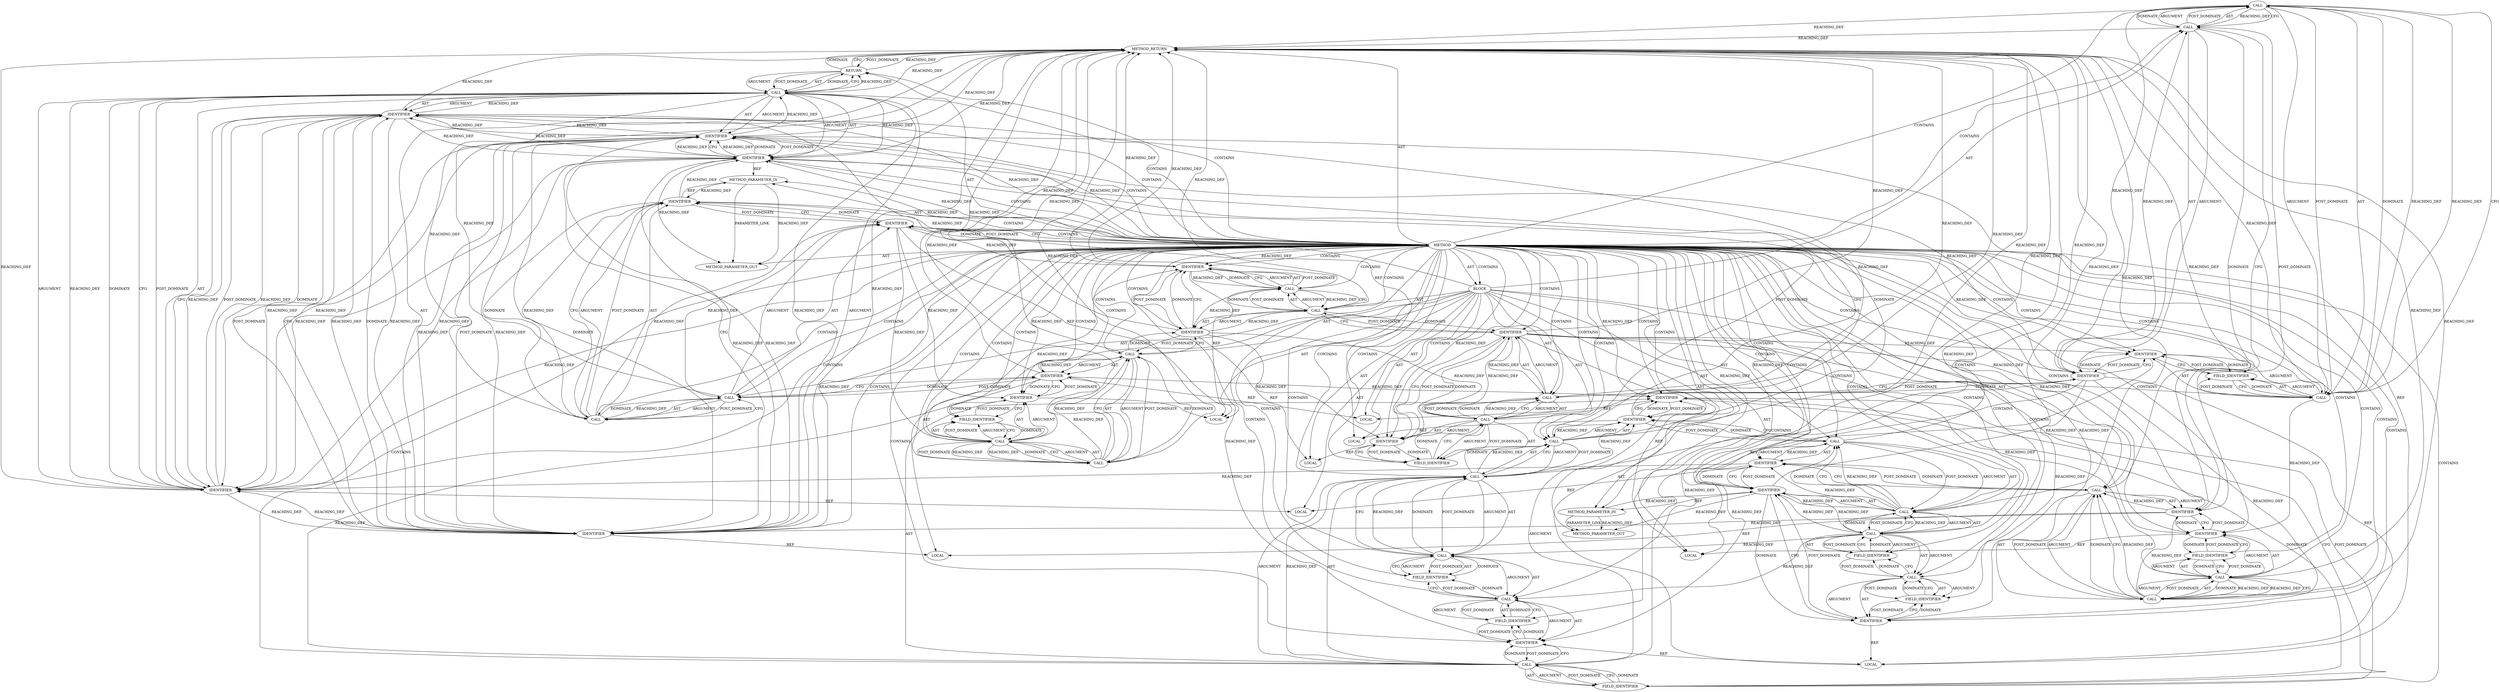 digraph {
  10939 [label=CALL ORDER=2 ARGUMENT_INDEX=2 CODE="&rec->msg_plaintext" COLUMN_NUMBER=26 METHOD_FULL_NAME="<operator>.addressOf" LINE_NUMBER=336 TYPE_FULL_NAME="<empty>" DISPATCH_TYPE="STATIC_DISPATCH" SIGNATURE="" NAME="<operator>.addressOf"]
  10965 [label=IDENTIFIER ORDER=1 ARGUMENT_INDEX=1 CODE="prot" COLUMN_NUMBER=9 LINE_NUMBER=349 TYPE_FULL_NAME="tls_prot_info*" NAME="prot"]
  10960 [label=FIELD_IDENTIFIER ORDER=2 ARGUMENT_INDEX=2 CODE="size" COLUMN_NUMBER=19 LINE_NUMBER=344 CANONICAL_NAME="size"]
  10909 [label=METHOD COLUMN_NUMBER=1 LINE_NUMBER=330 COLUMN_NUMBER_END=1 IS_EXTERNAL=false SIGNATURE="int tls_clone_plaintext_msg (sock*,int)" NAME="tls_clone_plaintext_msg" AST_PARENT_TYPE="TYPE_DECL" AST_PARENT_FULL_NAME="tls_sw.c:<global>" ORDER=13 CODE="static int tls_clone_plaintext_msg(struct sock *sk, int required)
{
	struct tls_context *tls_ctx = tls_get_ctx(sk);
	struct tls_prot_info *prot = &tls_ctx->prot_info;
	struct tls_sw_context_tx *ctx = tls_sw_ctx_tx(tls_ctx);
	struct tls_rec *rec = ctx->open_rec;
	struct sk_msg *msg_pl = &rec->msg_plaintext;
	struct sk_msg *msg_en = &rec->msg_encrypted;
	int skip, len;

	/* We add page references worth len bytes from encrypted sg
	 * at the end of plaintext sg. It is guaranteed that msg_en
	 * has enough required room (ensured by caller).
	 */
	len = required - msg_pl->sg.size;

	/* Skip initial bytes in msg_en's data to be able to use
	 * same offset of both plain and encrypted data.
	 */
	skip = prot->prepend_size + msg_pl->sg.size;

	return sk_msg_clone(sk, msg_pl, msg_en, skip, len);
}" FULL_NAME="tls_clone_plaintext_msg" LINE_NUMBER_END=352 FILENAME="tls_sw.c"]
  10929 [label=IDENTIFIER ORDER=1 ARGUMENT_INDEX=1 CODE="tls_ctx" COLUMN_NUMBER=48 LINE_NUMBER=334 TYPE_FULL_NAME="tls_context*" NAME="tls_ctx"]
  10922 [label=CALL ORDER=1 ARGUMENT_INDEX=1 CODE="tls_ctx->prot_info" COLUMN_NUMBER=32 METHOD_FULL_NAME="<operator>.indirectFieldAccess" LINE_NUMBER=333 TYPE_FULL_NAME="<empty>" DISPATCH_TYPE="STATIC_DISPATCH" SIGNATURE="" NAME="<operator>.indirectFieldAccess"]
  10915 [label=IDENTIFIER ORDER=1 ARGUMENT_INDEX=1 CODE="tls_ctx" COLUMN_NUMBER=22 LINE_NUMBER=332 TYPE_FULL_NAME="tls_context*" NAME="tls_ctx"]
  10937 [label=CALL ORDER=10 ARGUMENT_INDEX=-1 CODE="*msg_pl = &rec->msg_plaintext" COLUMN_NUMBER=16 METHOD_FULL_NAME="<operator>.assignment" LINE_NUMBER=336 TYPE_FULL_NAME="<empty>" DISPATCH_TYPE="STATIC_DISPATCH" SIGNATURE="" NAME="<operator>.assignment"]
  10947 [label=CALL ORDER=1 ARGUMENT_INDEX=1 CODE="rec->msg_encrypted" COLUMN_NUMBER=27 METHOD_FULL_NAME="<operator>.indirectFieldAccess" LINE_NUMBER=337 TYPE_FULL_NAME="<empty>" DISPATCH_TYPE="STATIC_DISPATCH" SIGNATURE="" NAME="<operator>.indirectFieldAccess"]
  10910 [label=METHOD_PARAMETER_IN ORDER=1 CODE="struct sock *sk" IS_VARIADIC=false COLUMN_NUMBER=36 LINE_NUMBER=330 TYPE_FULL_NAME="sock*" EVALUATION_STRATEGY="BY_VALUE" INDEX=1 NAME="sk"]
  10918 [label=LOCAL ORDER=3 CODE="struct tls_prot_info* prot" COLUMN_NUMBER=23 LINE_NUMBER=333 TYPE_FULL_NAME="tls_prot_info*" NAME="prot"]
  10971 [label=FIELD_IDENTIFIER ORDER=2 ARGUMENT_INDEX=2 CODE="size" COLUMN_NUMBER=30 LINE_NUMBER=349 CANONICAL_NAME="size"]
  10928 [label=CALL ORDER=2 ARGUMENT_INDEX=2 CODE="tls_sw_ctx_tx(tls_ctx)" COLUMN_NUMBER=34 METHOD_FULL_NAME="tls_sw_ctx_tx" LINE_NUMBER=334 TYPE_FULL_NAME="<empty>" DISPATCH_TYPE="STATIC_DISPATCH" SIGNATURE="" NAME="tls_sw_ctx_tx"]
  10942 [label=FIELD_IDENTIFIER ORDER=2 ARGUMENT_INDEX=2 CODE="msg_plaintext" COLUMN_NUMBER=27 LINE_NUMBER=336 CANONICAL_NAME="msg_plaintext"]
  10977 [label=IDENTIFIER ORDER=4 ARGUMENT_INDEX=4 CODE="skip" COLUMN_NUMBER=42 LINE_NUMBER=351 TYPE_FULL_NAME="int" NAME="skip"]
  10912 [label=BLOCK ORDER=3 ARGUMENT_INDEX=-1 CODE="{
	struct tls_context *tls_ctx = tls_get_ctx(sk);
	struct tls_prot_info *prot = &tls_ctx->prot_info;
	struct tls_sw_context_tx *ctx = tls_sw_ctx_tx(tls_ctx);
	struct tls_rec *rec = ctx->open_rec;
	struct sk_msg *msg_pl = &rec->msg_plaintext;
	struct sk_msg *msg_en = &rec->msg_encrypted;
	int skip, len;

	/* We add page references worth len bytes from encrypted sg
	 * at the end of plaintext sg. It is guaranteed that msg_en
	 * has enough required room (ensured by caller).
	 */
	len = required - msg_pl->sg.size;

	/* Skip initial bytes in msg_en's data to be able to use
	 * same offset of both plain and encrypted data.
	 */
	skip = prot->prepend_size + msg_pl->sg.size;

	return sk_msg_clone(sk, msg_pl, msg_en, skip, len);
}" COLUMN_NUMBER=1 LINE_NUMBER=331 TYPE_FULL_NAME="void"]
  10941 [label=IDENTIFIER ORDER=1 ARGUMENT_INDEX=1 CODE="rec" COLUMN_NUMBER=27 LINE_NUMBER=336 TYPE_FULL_NAME="tls_rec*" NAME="rec"]
  10949 [label=FIELD_IDENTIFIER ORDER=2 ARGUMENT_INDEX=2 CODE="msg_encrypted" COLUMN_NUMBER=27 LINE_NUMBER=337 CANONICAL_NAME="msg_encrypted"]
  10936 [label=LOCAL ORDER=9 CODE="struct sk_msg* msg_pl" COLUMN_NUMBER=16 LINE_NUMBER=336 TYPE_FULL_NAME="sk_msg*" NAME="msg_pl"]
  10943 [label=LOCAL ORDER=11 CODE="struct sk_msg* msg_en" COLUMN_NUMBER=16 LINE_NUMBER=337 TYPE_FULL_NAME="sk_msg*" NAME="msg_en"]
  10962 [label=IDENTIFIER ORDER=1 ARGUMENT_INDEX=1 CODE="skip" COLUMN_NUMBER=2 LINE_NUMBER=349 TYPE_FULL_NAME="int" NAME="skip"]
  10927 [label=IDENTIFIER ORDER=1 ARGUMENT_INDEX=1 CODE="ctx" COLUMN_NUMBER=28 LINE_NUMBER=334 TYPE_FULL_NAME="tls_sw_context_tx*" NAME="ctx"]
  10938 [label=IDENTIFIER ORDER=1 ARGUMENT_INDEX=1 CODE="msg_pl" COLUMN_NUMBER=17 LINE_NUMBER=336 TYPE_FULL_NAME="sk_msg*" NAME="msg_pl"]
  10926 [label=CALL ORDER=6 ARGUMENT_INDEX=-1 CODE="*ctx = tls_sw_ctx_tx(tls_ctx)" COLUMN_NUMBER=27 METHOD_FULL_NAME="<operator>.assignment" LINE_NUMBER=334 TYPE_FULL_NAME="<empty>" DISPATCH_TYPE="STATIC_DISPATCH" SIGNATURE="" NAME="<operator>.assignment"]
  10940 [label=CALL ORDER=1 ARGUMENT_INDEX=1 CODE="rec->msg_plaintext" COLUMN_NUMBER=27 METHOD_FULL_NAME="<operator>.indirectFieldAccess" LINE_NUMBER=336 TYPE_FULL_NAME="<empty>" DISPATCH_TYPE="STATIC_DISPATCH" SIGNATURE="" NAME="<operator>.indirectFieldAccess"]
  10921 [label=CALL ORDER=2 ARGUMENT_INDEX=2 CODE="&tls_ctx->prot_info" COLUMN_NUMBER=31 METHOD_FULL_NAME="<operator>.addressOf" LINE_NUMBER=333 TYPE_FULL_NAME="<empty>" DISPATCH_TYPE="STATIC_DISPATCH" SIGNATURE="" NAME="<operator>.addressOf"]
  10975 [label=IDENTIFIER ORDER=2 ARGUMENT_INDEX=2 CODE="msg_pl" COLUMN_NUMBER=26 LINE_NUMBER=351 TYPE_FULL_NAME="sk_msg*" NAME="msg_pl"]
  10978 [label=IDENTIFIER ORDER=5 ARGUMENT_INDEX=5 CODE="len" COLUMN_NUMBER=48 LINE_NUMBER=351 TYPE_FULL_NAME="int" NAME="len"]
  10914 [label=CALL ORDER=2 ARGUMENT_INDEX=-1 CODE="*tls_ctx = tls_get_ctx(sk)" COLUMN_NUMBER=21 METHOD_FULL_NAME="<operator>.assignment" LINE_NUMBER=332 TYPE_FULL_NAME="<empty>" DISPATCH_TYPE="STATIC_DISPATCH" SIGNATURE="" NAME="<operator>.assignment"]
  10934 [label=IDENTIFIER ORDER=1 ARGUMENT_INDEX=1 CODE="ctx" COLUMN_NUMBER=24 LINE_NUMBER=335 TYPE_FULL_NAME="tls_sw_context_tx*" NAME="ctx"]
  10966 [label=FIELD_IDENTIFIER ORDER=2 ARGUMENT_INDEX=2 CODE="prepend_size" COLUMN_NUMBER=9 LINE_NUMBER=349 CANONICAL_NAME="prepend_size"]
  10917 [label=IDENTIFIER ORDER=1 ARGUMENT_INDEX=1 CODE="sk" COLUMN_NUMBER=44 LINE_NUMBER=332 TYPE_FULL_NAME="sock*" NAME="sk"]
  10924 [label=FIELD_IDENTIFIER ORDER=2 ARGUMENT_INDEX=2 CODE="prot_info" COLUMN_NUMBER=32 LINE_NUMBER=333 CANONICAL_NAME="prot_info"]
  10930 [label=LOCAL ORDER=7 CODE="struct tls_rec* rec" COLUMN_NUMBER=17 LINE_NUMBER=335 TYPE_FULL_NAME="tls_rec*" NAME="rec"]
  21575 [label=METHOD_PARAMETER_OUT ORDER=2 CODE="int required" IS_VARIADIC=false COLUMN_NUMBER=53 LINE_NUMBER=330 TYPE_FULL_NAME="int" EVALUATION_STRATEGY="BY_VALUE" INDEX=2 NAME="required"]
  10923 [label=IDENTIFIER ORDER=1 ARGUMENT_INDEX=1 CODE="tls_ctx" COLUMN_NUMBER=32 LINE_NUMBER=333 TYPE_FULL_NAME="tls_context*" NAME="tls_ctx"]
  10952 [label=CALL ORDER=15 ARGUMENT_INDEX=-1 CODE="len = required - msg_pl->sg.size" COLUMN_NUMBER=2 METHOD_FULL_NAME="<operator>.assignment" LINE_NUMBER=344 TYPE_FULL_NAME="<empty>" DISPATCH_TYPE="STATIC_DISPATCH" SIGNATURE="" NAME="<operator>.assignment"]
  10973 [label=CALL ORDER=1 ARGUMENT_INDEX=-1 CODE="sk_msg_clone(sk, msg_pl, msg_en, skip, len)" COLUMN_NUMBER=9 METHOD_FULL_NAME="sk_msg_clone" LINE_NUMBER=351 TYPE_FULL_NAME="<empty>" DISPATCH_TYPE="STATIC_DISPATCH" SIGNATURE="" NAME="sk_msg_clone"]
  10976 [label=IDENTIFIER ORDER=3 ARGUMENT_INDEX=3 CODE="msg_en" COLUMN_NUMBER=34 LINE_NUMBER=351 TYPE_FULL_NAME="sk_msg*" NAME="msg_en"]
  10964 [label=CALL ORDER=1 ARGUMENT_INDEX=1 CODE="prot->prepend_size" COLUMN_NUMBER=9 METHOD_FULL_NAME="<operator>.indirectFieldAccess" LINE_NUMBER=349 TYPE_FULL_NAME="<empty>" DISPATCH_TYPE="STATIC_DISPATCH" SIGNATURE="" NAME="<operator>.indirectFieldAccess"]
  10919 [label=CALL ORDER=4 ARGUMENT_INDEX=-1 CODE="*prot = &tls_ctx->prot_info" COLUMN_NUMBER=23 METHOD_FULL_NAME="<operator>.assignment" LINE_NUMBER=333 TYPE_FULL_NAME="<empty>" DISPATCH_TYPE="STATIC_DISPATCH" SIGNATURE="" NAME="<operator>.assignment"]
  10961 [label=CALL ORDER=16 ARGUMENT_INDEX=-1 CODE="skip = prot->prepend_size + msg_pl->sg.size" COLUMN_NUMBER=2 METHOD_FULL_NAME="<operator>.assignment" LINE_NUMBER=349 TYPE_FULL_NAME="<empty>" DISPATCH_TYPE="STATIC_DISPATCH" SIGNATURE="" NAME="<operator>.assignment"]
  10954 [label=CALL ORDER=2 ARGUMENT_INDEX=2 CODE="required - msg_pl->sg.size" COLUMN_NUMBER=8 METHOD_FULL_NAME="<operator>.subtraction" LINE_NUMBER=344 TYPE_FULL_NAME="<empty>" DISPATCH_TYPE="STATIC_DISPATCH" SIGNATURE="" NAME="<operator>.subtraction"]
  10935 [label=FIELD_IDENTIFIER ORDER=2 ARGUMENT_INDEX=2 CODE="open_rec" COLUMN_NUMBER=24 LINE_NUMBER=335 CANONICAL_NAME="open_rec"]
  10932 [label=IDENTIFIER ORDER=1 ARGUMENT_INDEX=1 CODE="rec" COLUMN_NUMBER=18 LINE_NUMBER=335 TYPE_FULL_NAME="tls_rec*" NAME="rec"]
  10974 [label=IDENTIFIER ORDER=1 ARGUMENT_INDEX=1 CODE="sk" COLUMN_NUMBER=22 LINE_NUMBER=351 TYPE_FULL_NAME="sock*" NAME="sk"]
  10958 [label=IDENTIFIER ORDER=1 ARGUMENT_INDEX=1 CODE="msg_pl" COLUMN_NUMBER=19 LINE_NUMBER=344 TYPE_FULL_NAME="sk_msg*" NAME="msg_pl"]
  10931 [label=CALL ORDER=8 ARGUMENT_INDEX=-1 CODE="*rec = ctx->open_rec" COLUMN_NUMBER=17 METHOD_FULL_NAME="<operator>.assignment" LINE_NUMBER=335 TYPE_FULL_NAME="<empty>" DISPATCH_TYPE="STATIC_DISPATCH" SIGNATURE="" NAME="<operator>.assignment"]
  10955 [label=IDENTIFIER ORDER=1 ARGUMENT_INDEX=1 CODE="required" COLUMN_NUMBER=8 LINE_NUMBER=344 TYPE_FULL_NAME="int" NAME="required"]
  10948 [label=IDENTIFIER ORDER=1 ARGUMENT_INDEX=1 CODE="rec" COLUMN_NUMBER=27 LINE_NUMBER=337 TYPE_FULL_NAME="tls_rec*" NAME="rec"]
  10963 [label=CALL ORDER=2 ARGUMENT_INDEX=2 CODE="prot->prepend_size + msg_pl->sg.size" COLUMN_NUMBER=9 METHOD_FULL_NAME="<operator>.addition" LINE_NUMBER=349 TYPE_FULL_NAME="<empty>" DISPATCH_TYPE="STATIC_DISPATCH" SIGNATURE="" NAME="<operator>.addition"]
  10950 [label=LOCAL ORDER=13 CODE="int skip" COLUMN_NUMBER=6 LINE_NUMBER=338 TYPE_FULL_NAME="int" NAME="skip"]
  10953 [label=IDENTIFIER ORDER=1 ARGUMENT_INDEX=1 CODE="len" COLUMN_NUMBER=2 LINE_NUMBER=344 TYPE_FULL_NAME="int" NAME="len"]
  10946 [label=CALL ORDER=2 ARGUMENT_INDEX=2 CODE="&rec->msg_encrypted" COLUMN_NUMBER=26 METHOD_FULL_NAME="<operator>.addressOf" LINE_NUMBER=337 TYPE_FULL_NAME="<empty>" DISPATCH_TYPE="STATIC_DISPATCH" SIGNATURE="" NAME="<operator>.addressOf"]
  10959 [label=FIELD_IDENTIFIER ORDER=2 ARGUMENT_INDEX=2 CODE="sg" COLUMN_NUMBER=19 LINE_NUMBER=344 CANONICAL_NAME="sg"]
  10951 [label=LOCAL ORDER=14 CODE="int len" COLUMN_NUMBER=12 LINE_NUMBER=338 TYPE_FULL_NAME="int" NAME="len"]
  10972 [label=RETURN ORDER=17 ARGUMENT_INDEX=-1 CODE="return sk_msg_clone(sk, msg_pl, msg_en, skip, len);" COLUMN_NUMBER=2 LINE_NUMBER=351]
  10925 [label=LOCAL ORDER=5 CODE="struct tls_sw_context_tx* ctx" COLUMN_NUMBER=27 LINE_NUMBER=334 TYPE_FULL_NAME="tls_sw_context_tx*" NAME="ctx"]
  10911 [label=METHOD_PARAMETER_IN ORDER=2 CODE="int required" IS_VARIADIC=false COLUMN_NUMBER=53 LINE_NUMBER=330 TYPE_FULL_NAME="int" EVALUATION_STRATEGY="BY_VALUE" INDEX=2 NAME="required"]
  10967 [label=CALL ORDER=2 ARGUMENT_INDEX=2 CODE="msg_pl->sg.size" COLUMN_NUMBER=30 METHOD_FULL_NAME="<operator>.fieldAccess" LINE_NUMBER=349 TYPE_FULL_NAME="<empty>" DISPATCH_TYPE="STATIC_DISPATCH" SIGNATURE="" NAME="<operator>.fieldAccess"]
  10956 [label=CALL ORDER=2 ARGUMENT_INDEX=2 CODE="msg_pl->sg.size" COLUMN_NUMBER=19 METHOD_FULL_NAME="<operator>.fieldAccess" LINE_NUMBER=344 TYPE_FULL_NAME="<empty>" DISPATCH_TYPE="STATIC_DISPATCH" SIGNATURE="" NAME="<operator>.fieldAccess"]
  10913 [label=LOCAL ORDER=1 CODE="struct tls_context* tls_ctx" COLUMN_NUMBER=21 LINE_NUMBER=332 TYPE_FULL_NAME="tls_context*" NAME="tls_ctx"]
  10945 [label=IDENTIFIER ORDER=1 ARGUMENT_INDEX=1 CODE="msg_en" COLUMN_NUMBER=17 LINE_NUMBER=337 TYPE_FULL_NAME="sk_msg*" NAME="msg_en"]
  10969 [label=IDENTIFIER ORDER=1 ARGUMENT_INDEX=1 CODE="msg_pl" COLUMN_NUMBER=30 LINE_NUMBER=349 TYPE_FULL_NAME="sk_msg*" NAME="msg_pl"]
  10979 [label=METHOD_RETURN ORDER=4 CODE="RET" COLUMN_NUMBER=1 LINE_NUMBER=330 TYPE_FULL_NAME="int" EVALUATION_STRATEGY="BY_VALUE"]
  10970 [label=FIELD_IDENTIFIER ORDER=2 ARGUMENT_INDEX=2 CODE="sg" COLUMN_NUMBER=30 LINE_NUMBER=349 CANONICAL_NAME="sg"]
  10968 [label=CALL ORDER=1 ARGUMENT_INDEX=1 CODE="msg_pl->sg" COLUMN_NUMBER=30 METHOD_FULL_NAME="<operator>.indirectFieldAccess" LINE_NUMBER=349 TYPE_FULL_NAME="<empty>" DISPATCH_TYPE="STATIC_DISPATCH" SIGNATURE="" NAME="<operator>.indirectFieldAccess"]
  10957 [label=CALL ORDER=1 ARGUMENT_INDEX=1 CODE="msg_pl->sg" COLUMN_NUMBER=19 METHOD_FULL_NAME="<operator>.indirectFieldAccess" LINE_NUMBER=344 TYPE_FULL_NAME="<empty>" DISPATCH_TYPE="STATIC_DISPATCH" SIGNATURE="" NAME="<operator>.indirectFieldAccess"]
  10920 [label=IDENTIFIER ORDER=1 ARGUMENT_INDEX=1 CODE="prot" COLUMN_NUMBER=24 LINE_NUMBER=333 TYPE_FULL_NAME="tls_prot_info*" NAME="prot"]
  10933 [label=CALL ORDER=2 ARGUMENT_INDEX=2 CODE="ctx->open_rec" COLUMN_NUMBER=24 METHOD_FULL_NAME="<operator>.indirectFieldAccess" LINE_NUMBER=335 TYPE_FULL_NAME="<empty>" DISPATCH_TYPE="STATIC_DISPATCH" SIGNATURE="" NAME="<operator>.indirectFieldAccess"]
  10916 [label=CALL ORDER=2 ARGUMENT_INDEX=2 CODE="tls_get_ctx(sk)" COLUMN_NUMBER=32 METHOD_FULL_NAME="tls_get_ctx" LINE_NUMBER=332 TYPE_FULL_NAME="<empty>" DISPATCH_TYPE="STATIC_DISPATCH" SIGNATURE="" NAME="tls_get_ctx"]
  10944 [label=CALL ORDER=12 ARGUMENT_INDEX=-1 CODE="*msg_en = &rec->msg_encrypted" COLUMN_NUMBER=16 METHOD_FULL_NAME="<operator>.assignment" LINE_NUMBER=337 TYPE_FULL_NAME="<empty>" DISPATCH_TYPE="STATIC_DISPATCH" SIGNATURE="" NAME="<operator>.assignment"]
  21574 [label=METHOD_PARAMETER_OUT ORDER=1 CODE="struct sock *sk" IS_VARIADIC=false COLUMN_NUMBER=36 LINE_NUMBER=330 TYPE_FULL_NAME="sock*" EVALUATION_STRATEGY="BY_VALUE" INDEX=1 NAME="sk"]
  10967 -> 10968 [label=ARGUMENT ]
  10940 -> 10939 [label=DOMINATE ]
  10954 -> 10952 [label=DOMINATE ]
  10952 -> 10962 [label=DOMINATE ]
  10933 -> 10934 [label=AST ]
  10956 -> 10955 [label=REACHING_DEF VARIABLE="msg_pl->sg.size"]
  10957 -> 10958 [label=ARGUMENT ]
  10909 -> 10961 [label=CONTAINS ]
  10957 -> 10959 [label=ARGUMENT ]
  10977 -> 10975 [label=REACHING_DEF VARIABLE="skip"]
  10946 -> 10944 [label=DOMINATE ]
  10928 -> 10926 [label=REACHING_DEF VARIABLE="tls_sw_ctx_tx(tls_ctx)"]
  10976 -> 10978 [label=REACHING_DEF VARIABLE="msg_en"]
  10973 -> 10974 [label=ARGUMENT ]
  10909 -> 10915 [label=CFG ]
  10952 -> 10953 [label=AST ]
  10973 -> 10977 [label=ARGUMENT ]
  10934 -> 10935 [label=DOMINATE ]
  10909 -> 10929 [label=REACHING_DEF VARIABLE=""]
  10909 -> 10928 [label=CONTAINS ]
  10909 -> 10976 [label=REACHING_DEF VARIABLE=""]
  10940 -> 10941 [label=AST ]
  10964 -> 10965 [label=ARGUMENT ]
  10909 -> 10921 [label=CONTAINS ]
  10963 -> 10967 [label=POST_DOMINATE ]
  10938 -> 10968 [label=REACHING_DEF VARIABLE="msg_pl"]
  10944 -> 10946 [label=ARGUMENT ]
  10909 -> 10910 [label=AST ]
  10974 -> 10975 [label=CFG ]
  10932 -> 10947 [label=REACHING_DEF VARIABLE="rec"]
  10978 -> 10951 [label=REF ]
  10938 -> 10975 [label=REACHING_DEF VARIABLE="msg_pl"]
  10922 -> 10929 [label=REACHING_DEF VARIABLE="tls_ctx->prot_info"]
  10972 -> 10973 [label=AST ]
  10955 -> 10979 [label=REACHING_DEF VARIABLE="required"]
  10954 -> 10979 [label=REACHING_DEF VARIABLE="required - msg_pl->sg.size"]
  10909 -> 10970 [label=CONTAINS ]
  10964 -> 10963 [label=REACHING_DEF VARIABLE="prot->prepend_size"]
  10909 -> 10940 [label=CONTAINS ]
  10915 -> 10929 [label=REACHING_DEF VARIABLE="tls_ctx"]
  10957 -> 10958 [label=AST ]
  10956 -> 10960 [label=ARGUMENT ]
  10917 -> 10974 [label=REACHING_DEF VARIABLE="sk"]
  10921 -> 10919 [label=REACHING_DEF VARIABLE="&tls_ctx->prot_info"]
  10955 -> 10911 [label=REF ]
  10928 -> 10926 [label=CFG ]
  10919 -> 10979 [label=REACHING_DEF VARIABLE="*prot = &tls_ctx->prot_info"]
  10952 -> 10954 [label=POST_DOMINATE ]
  10929 -> 10927 [label=POST_DOMINATE ]
  10949 -> 10948 [label=POST_DOMINATE ]
  10909 -> 10978 [label=REACHING_DEF VARIABLE=""]
  10909 -> 10915 [label=CONTAINS ]
  10976 -> 10975 [label=POST_DOMINATE ]
  10960 -> 10956 [label=CFG ]
  10967 -> 10968 [label=AST ]
  10968 -> 10970 [label=ARGUMENT ]
  10919 -> 10927 [label=CFG ]
  10953 -> 10951 [label=REF ]
  10947 -> 10948 [label=AST ]
  10945 -> 10943 [label=REF ]
  10916 -> 10917 [label=ARGUMENT ]
  10931 -> 10938 [label=DOMINATE ]
  10914 -> 10920 [label=DOMINATE ]
  10915 -> 10917 [label=CFG ]
  10958 -> 10955 [label=POST_DOMINATE ]
  10973 -> 10977 [label=AST ]
  10976 -> 10979 [label=REACHING_DEF VARIABLE="msg_en"]
  10915 -> 10922 [label=REACHING_DEF VARIABLE="tls_ctx"]
  10960 -> 10957 [label=POST_DOMINATE ]
  10956 -> 10954 [label=DOMINATE ]
  10941 -> 10942 [label=DOMINATE ]
  10944 -> 10946 [label=AST ]
  10917 -> 10916 [label=DOMINATE ]
  10972 -> 10979 [label=REACHING_DEF VARIABLE="<RET>"]
  10967 -> 10971 [label=ARGUMENT ]
  10914 -> 10916 [label=AST ]
  10965 -> 10962 [label=POST_DOMINATE ]
  10909 -> 10979 [label=AST ]
  10934 -> 10932 [label=POST_DOMINATE ]
  10920 -> 10914 [label=POST_DOMINATE ]
  10909 -> 10956 [label=CONTAINS ]
  10909 -> 10962 [label=CONTAINS ]
  10937 -> 10938 [label=AST ]
  10915 -> 10923 [label=REACHING_DEF VARIABLE="tls_ctx"]
  10940 -> 10939 [label=REACHING_DEF VARIABLE="rec->msg_plaintext"]
  10940 -> 10939 [label=REACHING_DEF VARIABLE="rec->msg_plaintext"]
  10961 -> 10963 [label=AST ]
  10916 -> 10915 [label=REACHING_DEF VARIABLE="tls_get_ctx(sk)"]
  10932 -> 10934 [label=CFG ]
  10912 -> 10914 [label=AST ]
  10977 -> 10978 [label=REACHING_DEF VARIABLE="skip"]
  10946 -> 10979 [label=REACHING_DEF VARIABLE="&rec->msg_encrypted"]
  10953 -> 10944 [label=POST_DOMINATE ]
  10909 -> 10967 [label=CONTAINS ]
  10921 -> 10922 [label=ARGUMENT ]
  10976 -> 10943 [label=REF ]
  10920 -> 10964 [label=REACHING_DEF VARIABLE="prot"]
  10932 -> 10930 [label=REF ]
  10976 -> 10973 [label=REACHING_DEF VARIABLE="msg_en"]
  10946 -> 10944 [label=CFG ]
  10963 -> 10967 [label=ARGUMENT ]
  10962 -> 10950 [label=REF ]
  10978 -> 10975 [label=REACHING_DEF VARIABLE="len"]
  10962 -> 10952 [label=POST_DOMINATE ]
  10928 -> 10979 [label=REACHING_DEF VARIABLE="tls_sw_ctx_tx(tls_ctx)"]
  10921 -> 10922 [label=AST ]
  10962 -> 10965 [label=CFG ]
  10978 -> 10973 [label=REACHING_DEF VARIABLE="len"]
  10909 -> 10978 [label=CONTAINS ]
  10974 -> 10977 [label=REACHING_DEF VARIABLE="sk"]
  10909 -> 10975 [label=REACHING_DEF VARIABLE=""]
  10934 -> 10935 [label=CFG ]
  10946 -> 10947 [label=ARGUMENT ]
  10976 -> 10977 [label=CFG ]
  10919 -> 10920 [label=ARGUMENT ]
  10956 -> 10960 [label=AST ]
  10912 -> 10937 [label=AST ]
  10939 -> 10940 [label=ARGUMENT ]
  10909 -> 10955 [label=CONTAINS ]
  10909 -> 10949 [label=CONTAINS ]
  10912 -> 10930 [label=AST ]
  10964 -> 10966 [label=POST_DOMINATE ]
  10909 -> 10919 [label=CONTAINS ]
  10921 -> 10979 [label=REACHING_DEF VARIABLE="&tls_ctx->prot_info"]
  10963 -> 10964 [label=ARGUMENT ]
  10966 -> 10965 [label=POST_DOMINATE ]
  10927 -> 10926 [label=REACHING_DEF VARIABLE="ctx"]
  10920 -> 10919 [label=REACHING_DEF VARIABLE="prot"]
  10932 -> 10940 [label=REACHING_DEF VARIABLE="rec"]
  10909 -> 10958 [label=REACHING_DEF VARIABLE=""]
  10956 -> 10968 [label=REACHING_DEF VARIABLE="msg_pl->sg.size"]
  10968 -> 10969 [label=ARGUMENT ]
  10928 -> 10929 [label=ARGUMENT ]
  10938 -> 10958 [label=REACHING_DEF VARIABLE="msg_pl"]
  10937 -> 10979 [label=REACHING_DEF VARIABLE="*msg_pl = &rec->msg_plaintext"]
  10961 -> 10962 [label=ARGUMENT ]
  10927 -> 10933 [label=REACHING_DEF VARIABLE="ctx"]
  10965 -> 10966 [label=DOMINATE ]
  10940 -> 10942 [label=AST ]
  10945 -> 10937 [label=POST_DOMINATE ]
  10909 -> 10917 [label=CONTAINS ]
  10933 -> 10931 [label=DOMINATE ]
  10944 -> 10953 [label=DOMINATE ]
  10940 -> 10942 [label=ARGUMENT ]
  10974 -> 10975 [label=REACHING_DEF VARIABLE="sk"]
  10911 -> 21575 [label=PARAMETER_LINK ]
  10909 -> 10971 [label=CONTAINS ]
  10937 -> 10945 [label=DOMINATE ]
  10909 -> 10935 [label=CONTAINS ]
  10909 -> 10976 [label=CONTAINS ]
  10909 -> 10964 [label=CONTAINS ]
  10909 -> 10941 [label=CONTAINS ]
  10956 -> 10954 [label=CFG ]
  10954 -> 10955 [label=ARGUMENT ]
  10909 -> 10937 [label=CONTAINS ]
  10974 -> 10973 [label=REACHING_DEF VARIABLE="sk"]
  10909 -> 10948 [label=REACHING_DEF VARIABLE=""]
  10968 -> 10971 [label=DOMINATE ]
  10909 -> 10952 [label=CONTAINS ]
  10956 -> 10954 [label=REACHING_DEF VARIABLE="msg_pl->sg.size"]
  10909 -> 10968 [label=CONTAINS ]
  10964 -> 10966 [label=AST ]
  10948 -> 10945 [label=POST_DOMINATE ]
  10917 -> 10915 [label=POST_DOMINATE ]
  10944 -> 10946 [label=POST_DOMINATE ]
  10929 -> 10928 [label=REACHING_DEF VARIABLE="tls_ctx"]
  10909 -> 10977 [label=REACHING_DEF VARIABLE=""]
  10968 -> 10971 [label=CFG ]
  10945 -> 10944 [label=REACHING_DEF VARIABLE="msg_en"]
  10937 -> 10938 [label=ARGUMENT ]
  10909 -> 10932 [label=CONTAINS ]
  10927 -> 10979 [label=REACHING_DEF VARIABLE="ctx"]
  10977 -> 10976 [label=REACHING_DEF VARIABLE="skip"]
  10948 -> 10949 [label=CFG ]
  10915 -> 10913 [label=REF ]
  10909 -> 21575 [label=AST ]
  10963 -> 10979 [label=REACHING_DEF VARIABLE="prot->prepend_size + msg_pl->sg.size"]
  10963 -> 10961 [label=DOMINATE ]
  10937 -> 10945 [label=CFG ]
  10948 -> 10930 [label=REF ]
  10933 -> 10935 [label=ARGUMENT ]
  10975 -> 10974 [label=POST_DOMINATE ]
  10969 -> 10970 [label=CFG ]
  10963 -> 10964 [label=AST ]
  10974 -> 10961 [label=POST_DOMINATE ]
  10909 -> 10910 [label=REACHING_DEF VARIABLE=""]
  10961 -> 10963 [label=ARGUMENT ]
  10976 -> 10974 [label=REACHING_DEF VARIABLE="msg_en"]
  10947 -> 10949 [label=POST_DOMINATE ]
  10917 -> 10910 [label=REF ]
  10973 -> 10972 [label=DOMINATE ]
  10938 -> 10936 [label=REF ]
  10938 -> 10931 [label=POST_DOMINATE ]
  10956 -> 10967 [label=REACHING_DEF VARIABLE="msg_pl->sg.size"]
  10977 -> 10950 [label=REF ]
  10922 -> 10921 [label=REACHING_DEF VARIABLE="tls_ctx->prot_info"]
  10922 -> 10921 [label=REACHING_DEF VARIABLE="tls_ctx->prot_info"]
  10966 -> 10964 [label=CFG ]
  10954 -> 10953 [label=REACHING_DEF VARIABLE="required - msg_pl->sg.size"]
  10919 -> 10920 [label=AST ]
  10957 -> 10959 [label=AST ]
  10939 -> 10937 [label=REACHING_DEF VARIABLE="&rec->msg_plaintext"]
  10926 -> 10928 [label=POST_DOMINATE ]
  10911 -> 10955 [label=REACHING_DEF VARIABLE="required"]
  10916 -> 10914 [label=CFG ]
  10965 -> 10918 [label=REF ]
  10975 -> 10974 [label=REACHING_DEF VARIABLE="msg_pl"]
  10945 -> 10948 [label=CFG ]
  10909 -> 10965 [label=REACHING_DEF VARIABLE=""]
  10931 -> 10933 [label=ARGUMENT ]
  10961 -> 10962 [label=AST ]
  10959 -> 10958 [label=POST_DOMINATE ]
  10916 -> 10914 [label=DOMINATE ]
  10909 -> 10916 [label=CONTAINS ]
  10977 -> 10978 [label=DOMINATE ]
  10955 -> 10958 [label=DOMINATE ]
  10912 -> 10926 [label=AST ]
  10912 -> 10944 [label=AST ]
  10972 -> 10979 [label=DOMINATE ]
  10920 -> 10979 [label=REACHING_DEF VARIABLE="prot"]
  10926 -> 10927 [label=ARGUMENT ]
  10920 -> 10965 [label=REACHING_DEF VARIABLE="prot"]
  10962 -> 10965 [label=DOMINATE ]
  10974 -> 21574 [label=REACHING_DEF VARIABLE="sk"]
  10975 -> 10979 [label=REACHING_DEF VARIABLE="msg_pl"]
  10961 -> 10974 [label=CFG ]
  10923 -> 10924 [label=DOMINATE ]
  10931 -> 10932 [label=AST ]
  10974 -> 10976 [label=REACHING_DEF VARIABLE="sk"]
  10912 -> 10936 [label=AST ]
  10954 -> 10952 [label=CFG ]
  10914 -> 10915 [label=ARGUMENT ]
  10910 -> 21574 [label=REACHING_DEF VARIABLE="sk"]
  10927 -> 10929 [label=DOMINATE ]
  10922 -> 10924 [label=AST ]
  10978 -> 10974 [label=REACHING_DEF VARIABLE="len"]
  10938 -> 10937 [label=REACHING_DEF VARIABLE="msg_pl"]
  10933 -> 10932 [label=REACHING_DEF VARIABLE="ctx->open_rec"]
  10955 -> 21575 [label=REACHING_DEF VARIABLE="required"]
  10919 -> 10921 [label=POST_DOMINATE ]
  10909 -> 10922 [label=CONTAINS ]
  10909 -> 10958 [label=CONTAINS ]
  10909 -> 10929 [label=CONTAINS ]
  10909 -> 10942 [label=CONTAINS ]
  10975 -> 10976 [label=DOMINATE ]
  10914 -> 10916 [label=ARGUMENT ]
  10967 -> 10971 [label=POST_DOMINATE ]
  10969 -> 10970 [label=DOMINATE ]
  10932 -> 10979 [label=REACHING_DEF VARIABLE="rec"]
  10909 -> 10954 [label=CONTAINS ]
  10947 -> 10946 [label=DOMINATE ]
  10933 -> 10935 [label=AST ]
  10909 -> 10941 [label=REACHING_DEF VARIABLE=""]
  10909 -> 10965 [label=CONTAINS ]
  10972 -> 10973 [label=ARGUMENT ]
  10952 -> 10954 [label=ARGUMENT ]
  10909 -> 10920 [label=CONTAINS ]
  10973 -> 10974 [label=AST ]
  10926 -> 10927 [label=AST ]
  10968 -> 10970 [label=POST_DOMINATE ]
  10947 -> 10946 [label=REACHING_DEF VARIABLE="rec->msg_encrypted"]
  10947 -> 10946 [label=REACHING_DEF VARIABLE="rec->msg_encrypted"]
  10973 -> 10979 [label=REACHING_DEF VARIABLE="sk_msg_clone(sk, msg_pl, msg_en, skip, len)"]
  10975 -> 10976 [label=CFG ]
  10958 -> 10959 [label=CFG ]
  10919 -> 10921 [label=AST ]
  10921 -> 10919 [label=DOMINATE ]
  10927 -> 10925 [label=REF ]
  10909 -> 10945 [label=CONTAINS ]
  10961 -> 10979 [label=REACHING_DEF VARIABLE="skip = prot->prepend_size + msg_pl->sg.size"]
  10909 -> 10931 [label=CONTAINS ]
  10916 -> 10917 [label=POST_DOMINATE ]
  10956 -> 10957 [label=AST ]
  10968 -> 10969 [label=AST ]
  10954 -> 10956 [label=ARGUMENT ]
  10933 -> 10935 [label=POST_DOMINATE ]
  10940 -> 10942 [label=POST_DOMINATE ]
  10939 -> 10938 [label=REACHING_DEF VARIABLE="&rec->msg_plaintext"]
  10909 -> 10915 [label=DOMINATE ]
  10963 -> 10961 [label=CFG ]
  10958 -> 10959 [label=DOMINATE ]
  10935 -> 10933 [label=DOMINATE ]
  10955 -> 10954 [label=REACHING_DEF VARIABLE="required"]
  10932 -> 10941 [label=REACHING_DEF VARIABLE="rec"]
  10966 -> 10964 [label=DOMINATE ]
  10909 -> 10972 [label=CONTAINS ]
  10909 -> 10912 [label=AST ]
  10973 -> 10978 [label=ARGUMENT ]
  10922 -> 10979 [label=REACHING_DEF VARIABLE="tls_ctx->prot_info"]
  10953 -> 10978 [label=REACHING_DEF VARIABLE="len"]
  10963 -> 10962 [label=REACHING_DEF VARIABLE="prot->prepend_size + msg_pl->sg.size"]
  10946 -> 10947 [label=POST_DOMINATE ]
  10954 -> 10952 [label=REACHING_DEF VARIABLE="required - msg_pl->sg.size"]
  10941 -> 10930 [label=REF ]
  10909 -> 10947 [label=CONTAINS ]
  10973 -> 10975 [label=ARGUMENT ]
  10909 -> 10953 [label=CONTAINS ]
  10909 -> 10914 [label=CONTAINS ]
  10937 -> 10939 [label=ARGUMENT ]
  10975 -> 10973 [label=REACHING_DEF VARIABLE="msg_pl"]
  10935 -> 10933 [label=CFG ]
  10957 -> 10959 [label=POST_DOMINATE ]
  10915 -> 10914 [label=REACHING_DEF VARIABLE="tls_ctx"]
  10971 -> 10967 [label=DOMINATE ]
  10963 -> 10967 [label=AST ]
  10957 -> 10960 [label=CFG ]
  10967 -> 10963 [label=CFG ]
  10917 -> 10916 [label=REACHING_DEF VARIABLE="sk"]
  10946 -> 10944 [label=REACHING_DEF VARIABLE="&rec->msg_encrypted"]
  10909 -> 10977 [label=CONTAINS ]
  10909 -> 10912 [label=CONTAINS ]
  10944 -> 10945 [label=ARGUMENT ]
  10933 -> 10979 [label=REACHING_DEF VARIABLE="ctx->open_rec"]
  10969 -> 10964 [label=POST_DOMINATE ]
  10952 -> 10953 [label=ARGUMENT ]
  10931 -> 10979 [label=REACHING_DEF VARIABLE="*rec = ctx->open_rec"]
  10958 -> 10936 [label=REF ]
  10973 -> 10972 [label=CFG ]
  10928 -> 10929 [label=AST ]
  10974 -> 10975 [label=DOMINATE ]
  10947 -> 10979 [label=REACHING_DEF VARIABLE="rec->msg_encrypted"]
  10977 -> 10978 [label=CFG ]
  10964 -> 10965 [label=AST ]
  10953 -> 10955 [label=DOMINATE ]
  10973 -> 10978 [label=POST_DOMINATE ]
  10952 -> 10979 [label=REACHING_DEF VARIABLE="len = required - msg_pl->sg.size"]
  10912 -> 10961 [label=AST ]
  10960 -> 10956 [label=DOMINATE ]
  10940 -> 10941 [label=ARGUMENT ]
  10924 -> 10923 [label=POST_DOMINATE ]
  10947 -> 10948 [label=ARGUMENT ]
  10920 -> 10918 [label=REF ]
  10933 -> 10931 [label=REACHING_DEF VARIABLE="ctx->open_rec"]
  10912 -> 10919 [label=AST ]
  10909 -> 10924 [label=CONTAINS ]
  10955 -> 10958 [label=CFG ]
  10956 -> 10957 [label=ARGUMENT ]
  10941 -> 10938 [label=POST_DOMINATE ]
  10909 -> 10975 [label=CONTAINS ]
  10978 -> 10976 [label=REACHING_DEF VARIABLE="len"]
  10931 -> 10938 [label=CFG ]
  10940 -> 10979 [label=REACHING_DEF VARIABLE="rec->msg_plaintext"]
  10971 -> 10968 [label=POST_DOMINATE ]
  10954 -> 10955 [label=AST ]
  10977 -> 10974 [label=REACHING_DEF VARIABLE="skip"]
  10924 -> 10922 [label=DOMINATE ]
  10922 -> 10923 [label=AST ]
  10973 -> 10975 [label=AST ]
  10942 -> 10940 [label=CFG ]
  10944 -> 10953 [label=CFG ]
  10976 -> 10977 [label=REACHING_DEF VARIABLE="msg_en"]
  10914 -> 10979 [label=REACHING_DEF VARIABLE="*tls_ctx = tls_get_ctx(sk)"]
  10974 -> 10979 [label=REACHING_DEF VARIABLE="sk"]
  10933 -> 10934 [label=ARGUMENT ]
  10912 -> 10943 [label=AST ]
  10964 -> 10969 [label=CFG ]
  10953 -> 10955 [label=CFG ]
  10977 -> 10976 [label=POST_DOMINATE ]
  10931 -> 10932 [label=ARGUMENT ]
  10978 -> 10979 [label=REACHING_DEF VARIABLE="len"]
  10970 -> 10968 [label=DOMINATE ]
  10963 -> 10961 [label=REACHING_DEF VARIABLE="prot->prepend_size + msg_pl->sg.size"]
  10929 -> 10928 [label=DOMINATE ]
  10959 -> 10957 [label=DOMINATE ]
  10972 -> 10979 [label=CFG ]
  10954 -> 10956 [label=AST ]
  10912 -> 10913 [label=AST ]
  10927 -> 10919 [label=POST_DOMINATE ]
  10939 -> 10940 [label=POST_DOMINATE ]
  10939 -> 10937 [label=CFG ]
  10915 -> 10917 [label=DOMINATE ]
  10967 -> 10963 [label=REACHING_DEF VARIABLE="msg_pl->sg.size"]
  10938 -> 10941 [label=CFG ]
  10909 -> 10959 [label=CONTAINS ]
  10944 -> 10945 [label=AST ]
  10909 -> 10923 [label=CONTAINS ]
  10937 -> 10939 [label=POST_DOMINATE ]
  10976 -> 10977 [label=DOMINATE ]
  10977 -> 10979 [label=REACHING_DEF VARIABLE="skip"]
  10940 -> 10948 [label=REACHING_DEF VARIABLE="rec->msg_plaintext"]
  10959 -> 10957 [label=CFG ]
  10915 -> 10909 [label=POST_DOMINATE ]
  10926 -> 10932 [label=DOMINATE ]
  10947 -> 10949 [label=ARGUMENT ]
  10909 -> 10933 [label=CONTAINS ]
  10927 -> 10934 [label=REACHING_DEF VARIABLE="ctx"]
  10928 -> 10929 [label=POST_DOMINATE ]
  10928 -> 10927 [label=REACHING_DEF VARIABLE="tls_sw_ctx_tx(tls_ctx)"]
  10926 -> 10928 [label=AST ]
  10961 -> 10963 [label=POST_DOMINATE ]
  10909 -> 10911 [label=REACHING_DEF VARIABLE=""]
  10947 -> 10949 [label=AST ]
  10924 -> 10922 [label=CFG ]
  10922 -> 10921 [label=DOMINATE ]
  10909 -> 10960 [label=CONTAINS ]
  10919 -> 10927 [label=DOMINATE ]
  10923 -> 10920 [label=POST_DOMINATE ]
  10942 -> 10940 [label=DOMINATE ]
  10928 -> 10926 [label=DOMINATE ]
  10916 -> 10914 [label=REACHING_DEF VARIABLE="tls_get_ctx(sk)"]
  10910 -> 10917 [label=REACHING_DEF VARIABLE="sk"]
  10912 -> 10950 [label=AST ]
  10973 -> 10976 [label=AST ]
  10920 -> 10923 [label=DOMINATE ]
  10954 -> 10956 [label=POST_DOMINATE ]
  10973 -> 10972 [label=REACHING_DEF VARIABLE="sk_msg_clone(sk, msg_pl, msg_en, skip, len)"]
  10964 -> 10969 [label=DOMINATE ]
  10909 -> 10955 [label=REACHING_DEF VARIABLE=""]
  10912 -> 10931 [label=AST ]
  10939 -> 10940 [label=AST ]
  10931 -> 10933 [label=AST ]
  10975 -> 10936 [label=REF ]
  10909 -> 10946 [label=CONTAINS ]
  10926 -> 10979 [label=REACHING_DEF VARIABLE="*ctx = tls_sw_ctx_tx(tls_ctx)"]
  10970 -> 10968 [label=CFG ]
  10909 -> 10934 [label=REACHING_DEF VARIABLE=""]
  10970 -> 10969 [label=POST_DOMINATE ]
  10932 -> 10934 [label=DOMINATE ]
  10909 -> 10923 [label=REACHING_DEF VARIABLE=""]
  10955 -> 10956 [label=REACHING_DEF VARIABLE="required"]
  10964 -> 10966 [label=ARGUMENT ]
  10922 -> 10923 [label=ARGUMENT ]
  10909 -> 10969 [label=REACHING_DEF VARIABLE=""]
  10967 -> 10971 [label=AST ]
  10909 -> 10973 [label=CONTAINS ]
  10923 -> 10913 [label=REF ]
  10965 -> 10966 [label=CFG ]
  10917 -> 10916 [label=CFG ]
  10909 -> 10917 [label=REACHING_DEF VARIABLE=""]
  10909 -> 10948 [label=CONTAINS ]
  10978 -> 10977 [label=POST_DOMINATE ]
  10914 -> 10920 [label=CFG ]
  10972 -> 10973 [label=POST_DOMINATE ]
  10909 -> 10974 [label=REACHING_DEF VARIABLE=""]
  10967 -> 10963 [label=DOMINATE ]
  10975 -> 10976 [label=REACHING_DEF VARIABLE="msg_pl"]
  10947 -> 10946 [label=CFG ]
  10974 -> 10978 [label=REACHING_DEF VARIABLE="sk"]
  10909 -> 10911 [label=AST ]
  10919 -> 10921 [label=ARGUMENT ]
  10922 -> 10921 [label=CFG ]
  10909 -> 10939 [label=CONTAINS ]
  10946 -> 10947 [label=AST ]
  10973 -> 10978 [label=AST ]
  10957 -> 10960 [label=DOMINATE ]
  10952 -> 10962 [label=CFG ]
  10914 -> 10916 [label=POST_DOMINATE ]
  10952 -> 10954 [label=AST ]
  10969 -> 10936 [label=REF ]
  10962 -> 10961 [label=REACHING_DEF VARIABLE="skip"]
  10939 -> 10979 [label=REACHING_DEF VARIABLE="&rec->msg_plaintext"]
  10911 -> 21575 [label=REACHING_DEF VARIABLE="required"]
  10912 -> 10972 [label=AST ]
  10945 -> 10948 [label=DOMINATE ]
  10973 -> 10976 [label=ARGUMENT ]
  10938 -> 10957 [label=REACHING_DEF VARIABLE="msg_pl"]
  10909 -> 21574 [label=AST ]
  10932 -> 10926 [label=POST_DOMINATE ]
  10932 -> 10931 [label=REACHING_DEF VARIABLE="rec"]
  10910 -> 21574 [label=PARAMETER_LINK ]
  10909 -> 10927 [label=CONTAINS ]
  10921 -> 10920 [label=REACHING_DEF VARIABLE="&tls_ctx->prot_info"]
  10953 -> 10952 [label=REACHING_DEF VARIABLE="len"]
  10931 -> 10933 [label=POST_DOMINATE ]
  10978 -> 10977 [label=REACHING_DEF VARIABLE="len"]
  10916 -> 10979 [label=REACHING_DEF VARIABLE="tls_get_ctx(sk)"]
  10922 -> 10924 [label=POST_DOMINATE ]
  10921 -> 10919 [label=CFG ]
  10949 -> 10947 [label=DOMINATE ]
  10962 -> 10977 [label=REACHING_DEF VARIABLE="skip"]
  10975 -> 10978 [label=REACHING_DEF VARIABLE="msg_pl"]
  10944 -> 10979 [label=REACHING_DEF VARIABLE="*msg_en = &rec->msg_encrypted"]
  10912 -> 10925 [label=AST ]
  10923 -> 10924 [label=CFG ]
  10909 -> 10938 [label=CONTAINS ]
  10942 -> 10941 [label=POST_DOMINATE ]
  10909 -> 10966 [label=CONTAINS ]
  10929 -> 10928 [label=CFG ]
  10926 -> 10928 [label=ARGUMENT ]
  10926 -> 10932 [label=CFG ]
  10978 -> 10973 [label=DOMINATE ]
  10975 -> 10977 [label=REACHING_DEF VARIABLE="msg_pl"]
  10909 -> 10934 [label=CONTAINS ]
  10979 -> 10972 [label=POST_DOMINATE ]
  10938 -> 10969 [label=REACHING_DEF VARIABLE="msg_pl"]
  10912 -> 10951 [label=AST ]
  10935 -> 10934 [label=POST_DOMINATE ]
  10956 -> 10960 [label=POST_DOMINATE ]
  10961 -> 10974 [label=DOMINATE ]
  10929 -> 10913 [label=REF ]
  10909 -> 10974 [label=CONTAINS ]
  10937 -> 10939 [label=AST ]
  10940 -> 10939 [label=CFG ]
  10939 -> 10937 [label=DOMINATE ]
  10968 -> 10970 [label=AST ]
  10948 -> 10949 [label=DOMINATE ]
  10909 -> 10963 [label=CONTAINS ]
  10922 -> 10924 [label=ARGUMENT ]
  10921 -> 10922 [label=POST_DOMINATE ]
  10920 -> 10923 [label=CFG ]
  10909 -> 10926 [label=CONTAINS ]
  10929 -> 10979 [label=REACHING_DEF VARIABLE="tls_ctx"]
  10941 -> 10942 [label=CFG ]
  10949 -> 10947 [label=CFG ]
  10916 -> 10917 [label=AST ]
  10974 -> 10910 [label=REF ]
  10932 -> 10948 [label=REACHING_DEF VARIABLE="rec"]
  10964 -> 10979 [label=REACHING_DEF VARIABLE="prot->prepend_size"]
  10909 -> 10957 [label=CONTAINS ]
  10946 -> 10945 [label=REACHING_DEF VARIABLE="&rec->msg_encrypted"]
  10978 -> 10973 [label=CFG ]
  10955 -> 10953 [label=POST_DOMINATE ]
  10914 -> 10915 [label=AST ]
  10912 -> 10918 [label=AST ]
  10927 -> 10929 [label=CFG ]
  10912 -> 10952 [label=AST ]
  10933 -> 10931 [label=CFG ]
  10909 -> 10944 [label=CONTAINS ]
  10977 -> 10973 [label=REACHING_DEF VARIABLE="skip"]
  10938 -> 10941 [label=DOMINATE ]
  10934 -> 10925 [label=REF ]
  10909 -> 10969 [label=CONTAINS ]
  10971 -> 10967 [label=CFG ]
  10976 -> 10975 [label=REACHING_DEF VARIABLE="msg_en"]
  10945 -> 10976 [label=REACHING_DEF VARIABLE="msg_en"]
}
